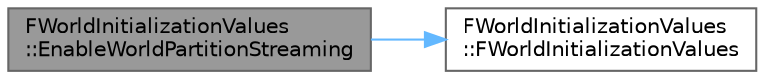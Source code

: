 digraph "FWorldInitializationValues::EnableWorldPartitionStreaming"
{
 // INTERACTIVE_SVG=YES
 // LATEX_PDF_SIZE
  bgcolor="transparent";
  edge [fontname=Helvetica,fontsize=10,labelfontname=Helvetica,labelfontsize=10];
  node [fontname=Helvetica,fontsize=10,shape=box,height=0.2,width=0.4];
  rankdir="LR";
  Node1 [id="Node000001",label="FWorldInitializationValues\l::EnableWorldPartitionStreaming",height=0.2,width=0.4,color="gray40", fillcolor="grey60", style="filled", fontcolor="black",tooltip=" "];
  Node1 -> Node2 [id="edge1_Node000001_Node000002",color="steelblue1",style="solid",tooltip=" "];
  Node2 [id="Node000002",label="FWorldInitializationValues\l::FWorldInitializationValues",height=0.2,width=0.4,color="grey40", fillcolor="white", style="filled",URL="$d2/d40/structFWorldInitializationValues.html#a7b7b31629562bb71b6cf3f2eaf24374f",tooltip=" "];
}

